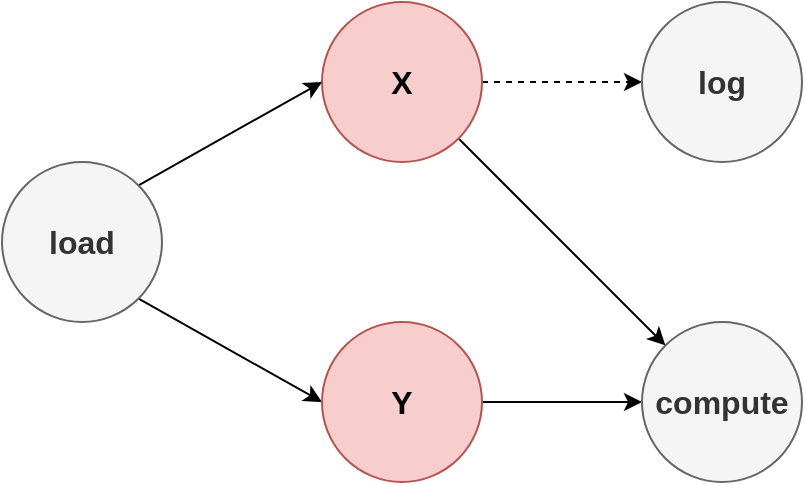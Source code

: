 <mxfile version="20.1.1" type="device"><diagram id="0kupkkDCQ7E7Po8OR4kQ" name="Page-1"><mxGraphModel dx="946" dy="622" grid="1" gridSize="10" guides="1" tooltips="1" connect="1" arrows="1" fold="1" page="1" pageScale="1" pageWidth="850" pageHeight="1100" math="0" shadow="0"><root><mxCell id="0"/><mxCell id="1" parent="0"/><mxCell id="nk3oO8Pgp8zzTUrP-Dwq-7" value="" style="edgeStyle=none;rounded=0;orthogonalLoop=1;jettySize=auto;html=1;dashed=1;" edge="1" parent="1" source="R3AqWFgzSnp55j4zYNs1-1" target="nk3oO8Pgp8zzTUrP-Dwq-4"><mxGeometry relative="1" as="geometry"/></mxCell><mxCell id="nk3oO8Pgp8zzTUrP-Dwq-10" style="edgeStyle=none;rounded=0;orthogonalLoop=1;jettySize=auto;html=1;exitX=1;exitY=1;exitDx=0;exitDy=0;entryX=0;entryY=0;entryDx=0;entryDy=0;" edge="1" parent="1" source="R3AqWFgzSnp55j4zYNs1-1" target="nk3oO8Pgp8zzTUrP-Dwq-8"><mxGeometry relative="1" as="geometry"/></mxCell><mxCell id="R3AqWFgzSnp55j4zYNs1-1" value="&lt;font size=&quot;3&quot;&gt;&lt;b&gt;X&lt;/b&gt;&lt;/font&gt;" style="ellipse;whiteSpace=wrap;html=1;aspect=fixed;fillColor=#f8cecc;strokeColor=#b85450;" parent="1" vertex="1"><mxGeometry x="360" y="280" width="80" height="80" as="geometry"/></mxCell><mxCell id="R3AqWFgzSnp55j4zYNs1-6" style="rounded=0;orthogonalLoop=1;jettySize=auto;html=1;exitX=1;exitY=0;exitDx=0;exitDy=0;entryX=0;entryY=0.5;entryDx=0;entryDy=0;" parent="1" source="R3AqWFgzSnp55j4zYNs1-5" target="R3AqWFgzSnp55j4zYNs1-1" edge="1"><mxGeometry relative="1" as="geometry"/></mxCell><mxCell id="nk3oO8Pgp8zzTUrP-Dwq-6" style="rounded=0;orthogonalLoop=1;jettySize=auto;html=1;exitX=1;exitY=1;exitDx=0;exitDy=0;entryX=0;entryY=0.5;entryDx=0;entryDy=0;" edge="1" parent="1" source="R3AqWFgzSnp55j4zYNs1-5" target="nk3oO8Pgp8zzTUrP-Dwq-5"><mxGeometry relative="1" as="geometry"/></mxCell><mxCell id="R3AqWFgzSnp55j4zYNs1-5" value="&lt;font size=&quot;3&quot;&gt;&lt;b&gt;load&lt;/b&gt;&lt;/font&gt;" style="ellipse;whiteSpace=wrap;html=1;aspect=fixed;fillColor=#f5f5f5;strokeColor=#666666;fontColor=#333333;" parent="1" vertex="1"><mxGeometry x="200" y="360" width="80" height="80" as="geometry"/></mxCell><mxCell id="nk3oO8Pgp8zzTUrP-Dwq-4" value="&lt;font size=&quot;3&quot;&gt;&lt;b&gt;log&lt;/b&gt;&lt;/font&gt;" style="ellipse;whiteSpace=wrap;html=1;aspect=fixed;fillColor=#f5f5f5;strokeColor=#666666;fontColor=#333333;" vertex="1" parent="1"><mxGeometry x="520" y="280" width="80" height="80" as="geometry"/></mxCell><mxCell id="nk3oO8Pgp8zzTUrP-Dwq-9" value="" style="edgeStyle=none;rounded=0;orthogonalLoop=1;jettySize=auto;html=1;" edge="1" parent="1" source="nk3oO8Pgp8zzTUrP-Dwq-5" target="nk3oO8Pgp8zzTUrP-Dwq-8"><mxGeometry relative="1" as="geometry"/></mxCell><mxCell id="nk3oO8Pgp8zzTUrP-Dwq-5" value="&lt;font size=&quot;3&quot;&gt;&lt;b&gt;Y&lt;/b&gt;&lt;/font&gt;" style="ellipse;whiteSpace=wrap;html=1;aspect=fixed;fillColor=#f8cecc;strokeColor=#b85450;" vertex="1" parent="1"><mxGeometry x="360" y="440" width="80" height="80" as="geometry"/></mxCell><mxCell id="nk3oO8Pgp8zzTUrP-Dwq-8" value="&lt;font size=&quot;3&quot;&gt;&lt;b&gt;compute&lt;/b&gt;&lt;/font&gt;" style="ellipse;whiteSpace=wrap;html=1;aspect=fixed;fillColor=#f5f5f5;strokeColor=#666666;fontColor=#333333;" vertex="1" parent="1"><mxGeometry x="520" y="440" width="80" height="80" as="geometry"/></mxCell></root></mxGraphModel></diagram></mxfile>
